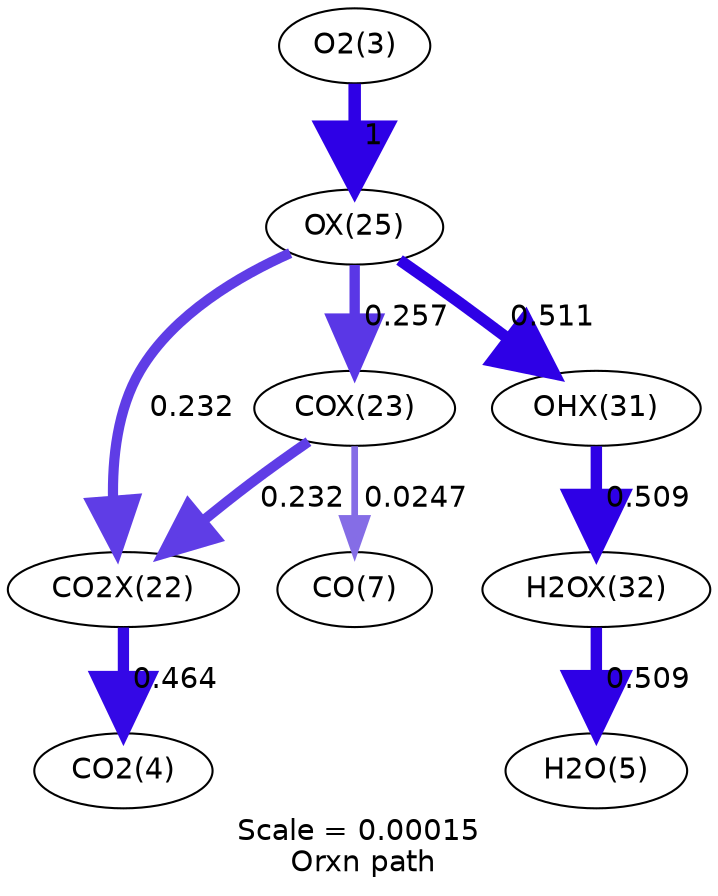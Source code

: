 digraph reaction_paths {
center=1;
s24 -> s5[fontname="Helvetica", penwidth=5.42, arrowsize=2.71, color="0.7, 0.964, 0.9"
, label=" 0.464"];
s25 -> s24[fontname="Helvetica", penwidth=4.9, arrowsize=2.45, color="0.7, 0.732, 0.9"
, label=" 0.232"];
s27 -> s24[fontname="Helvetica", penwidth=4.9, arrowsize=2.45, color="0.7, 0.732, 0.9"
, label=" 0.232"];
s25 -> s8[fontname="Helvetica", penwidth=3.21, arrowsize=1.6, color="0.7, 0.525, 0.9"
, label=" 0.0247"];
s27 -> s25[fontname="Helvetica", penwidth=4.97, arrowsize=2.49, color="0.7, 0.757, 0.9"
, label=" 0.257"];
s4 -> s27[fontname="Helvetica", penwidth=6, arrowsize=3, color="0.7, 1.5, 0.9"
, label=" 1"];
s27 -> s33[fontname="Helvetica", penwidth=5.49, arrowsize=2.75, color="0.7, 1.01, 0.9"
, label=" 0.511"];
s33 -> s34[fontname="Helvetica", penwidth=5.49, arrowsize=2.75, color="0.7, 1.01, 0.9"
, label=" 0.509"];
s34 -> s6[fontname="Helvetica", penwidth=5.49, arrowsize=2.75, color="0.7, 1.01, 0.9"
, label=" 0.509"];
s4 [ fontname="Helvetica", label="O2(3)"];
s5 [ fontname="Helvetica", label="CO2(4)"];
s6 [ fontname="Helvetica", label="H2O(5)"];
s8 [ fontname="Helvetica", label="CO(7)"];
s24 [ fontname="Helvetica", label="CO2X(22)"];
s25 [ fontname="Helvetica", label="COX(23)"];
s27 [ fontname="Helvetica", label="OX(25)"];
s33 [ fontname="Helvetica", label="OHX(31)"];
s34 [ fontname="Helvetica", label="H2OX(32)"];
 label = "Scale = 0.00015\l Orxn path";
 fontname = "Helvetica";
}
